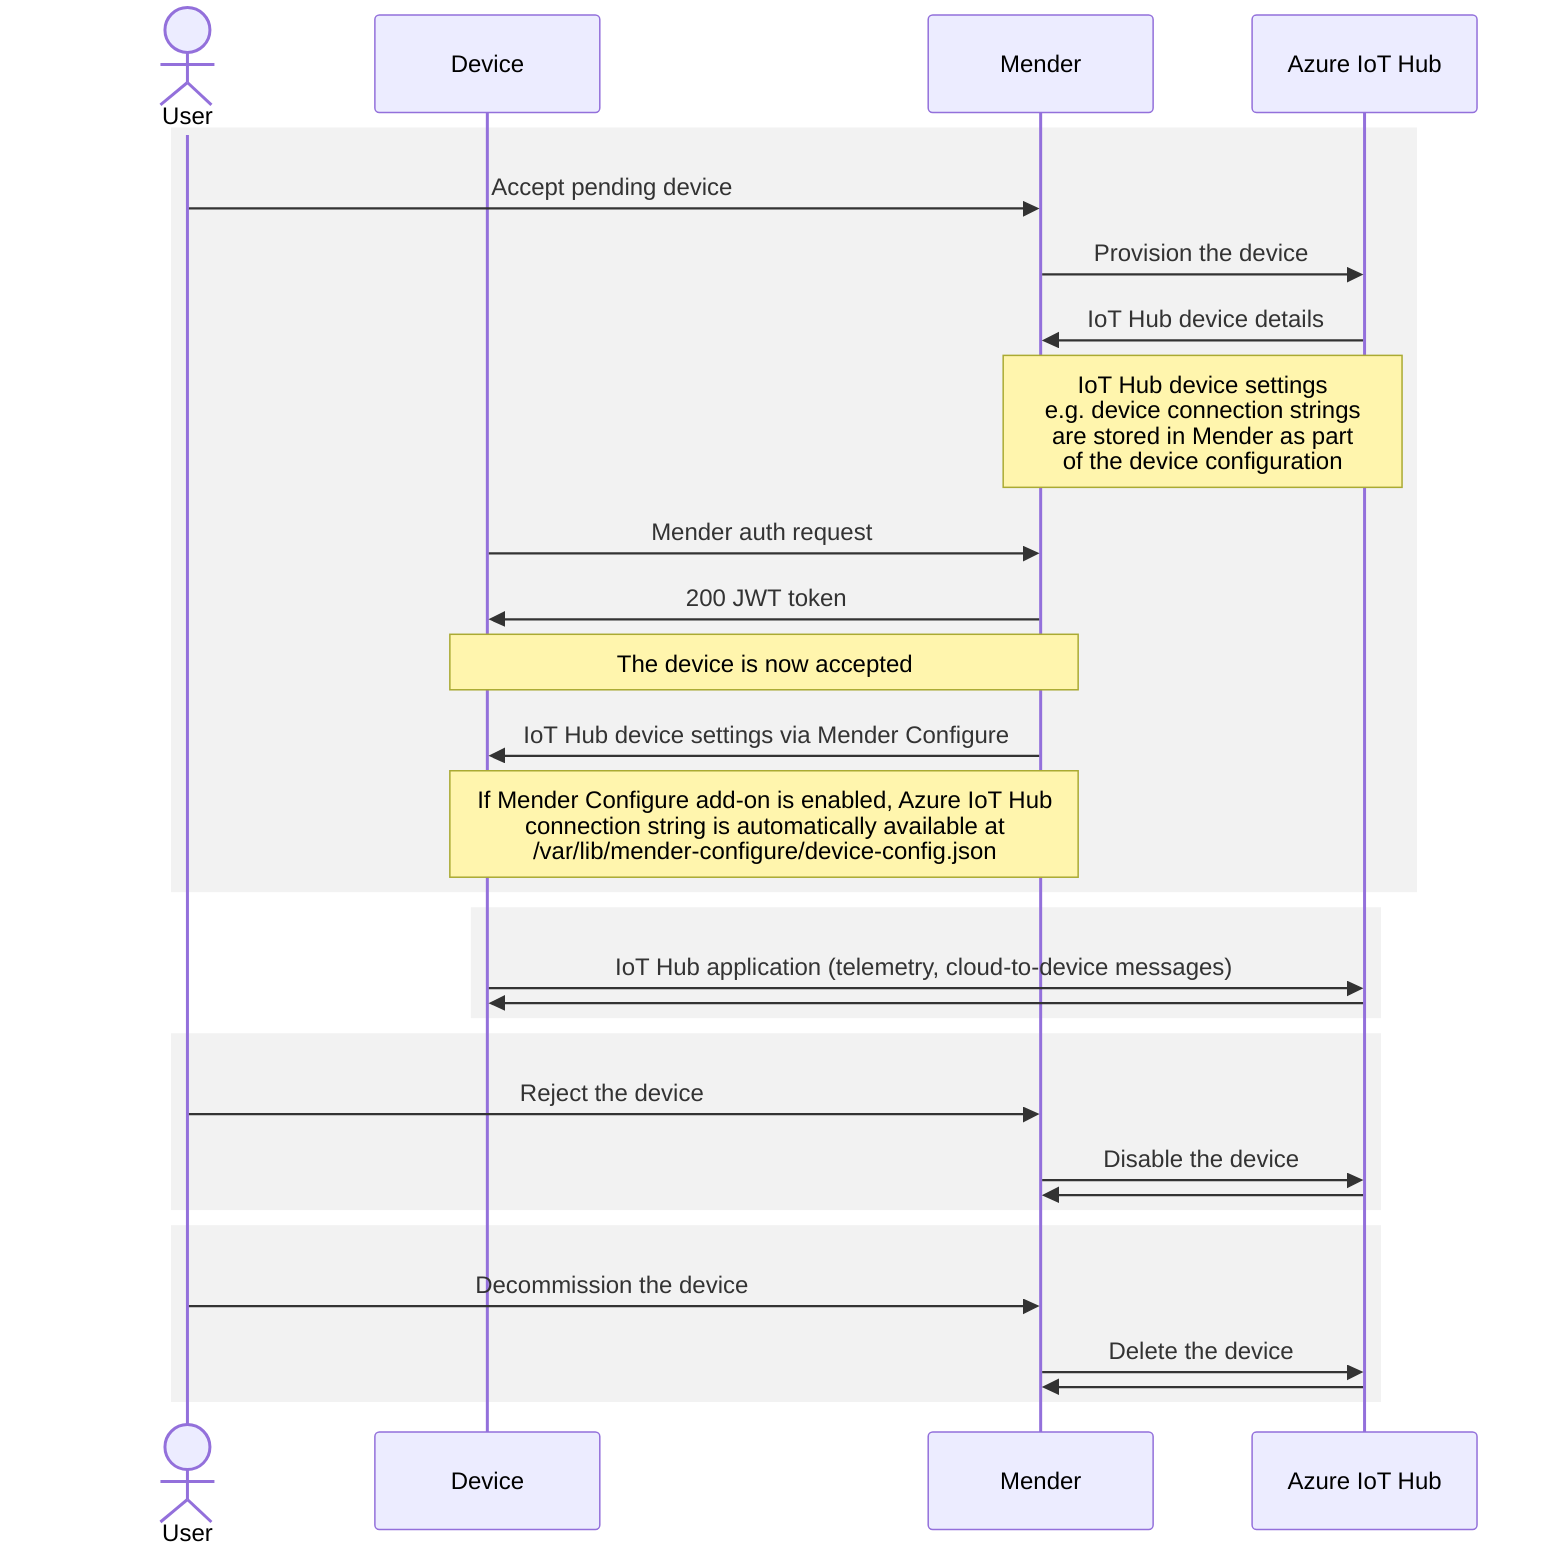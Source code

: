 sequenceDiagram
  actor User
  participant Device
  participant Mender
  participant Azure IoT Hub
    
    rect rgba(0, 0, 0, .05)
    User ->> Mender: Accept pending device
    Mender ->> Azure IoT Hub: Provision the device
    Azure IoT Hub ->> Mender: IoT Hub device details
    Note over Azure IoT Hub,Mender: IoT Hub device settings <br>e.g. device connection strings <br>are stored in Mender as part <br>of the device configuration
    Device ->> Mender: Mender auth request
    Mender ->> Device: 200 JWT token
    Note over Device,Mender: The device is now accepted
    Mender ->> Device: IoT Hub device settings via Mender Configure
    Note over Device,Mender: If Mender Configure add-on is enabled, Azure IoT Hub <br>connection string is automatically available at <br>/var/lib/mender-configure/device-config.json
    end

    rect rgba(0, 0, 0, .05)
    Device ->> Azure IoT Hub: IoT Hub application (telemetry, cloud-to-device messages)
    Azure IoT Hub ->> Device: 
    end
    
    rect rgba(0, 0, 0, .05)
    User ->> Mender: Reject the device
    Mender ->> Azure IoT Hub: Disable the device
    Azure IoT Hub ->> Mender: 
    end
    
    rect rgba(0, 0, 0, .05)
    User ->> Mender: Decommission the device
    Mender ->> Azure IoT Hub: Delete the device
    Azure IoT Hub ->> Mender: 
    end